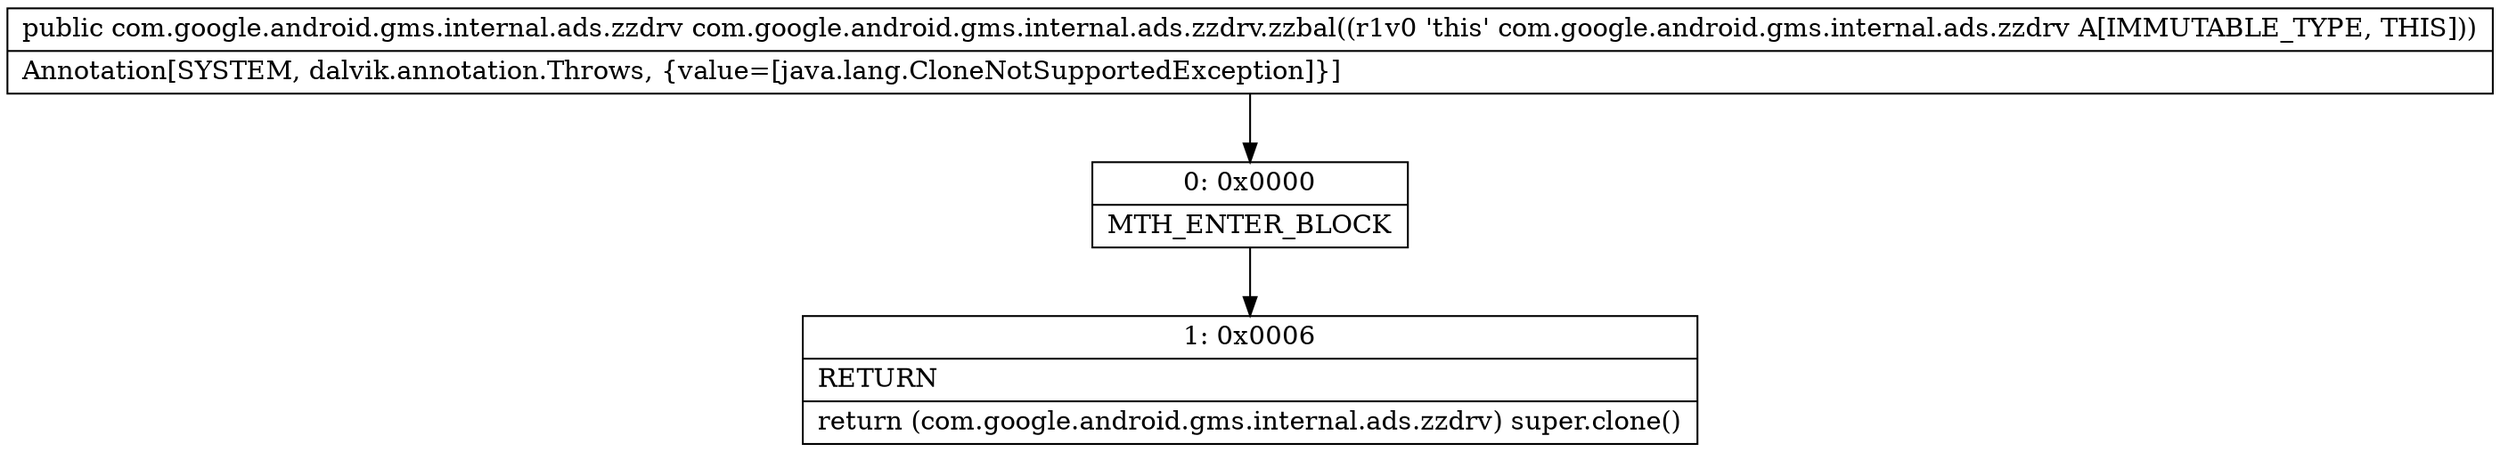 digraph "CFG forcom.google.android.gms.internal.ads.zzdrv.zzbal()Lcom\/google\/android\/gms\/internal\/ads\/zzdrv;" {
Node_0 [shape=record,label="{0\:\ 0x0000|MTH_ENTER_BLOCK\l}"];
Node_1 [shape=record,label="{1\:\ 0x0006|RETURN\l|return (com.google.android.gms.internal.ads.zzdrv) super.clone()\l}"];
MethodNode[shape=record,label="{public com.google.android.gms.internal.ads.zzdrv com.google.android.gms.internal.ads.zzdrv.zzbal((r1v0 'this' com.google.android.gms.internal.ads.zzdrv A[IMMUTABLE_TYPE, THIS]))  | Annotation[SYSTEM, dalvik.annotation.Throws, \{value=[java.lang.CloneNotSupportedException]\}]\l}"];
MethodNode -> Node_0;
Node_0 -> Node_1;
}

